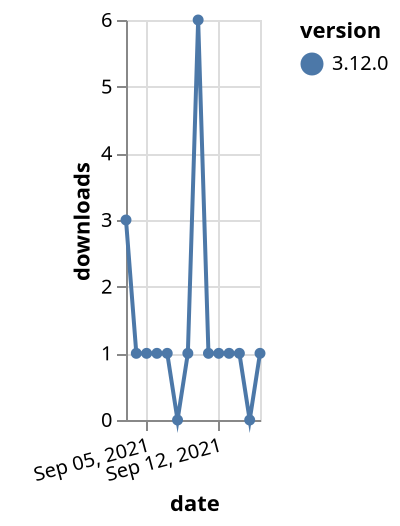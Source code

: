 {"$schema": "https://vega.github.io/schema/vega-lite/v5.json", "description": "A simple bar chart with embedded data.", "data": {"values": [{"date": "2021-09-03", "total": 500, "delta": 3, "version": "3.12.0"}, {"date": "2021-09-04", "total": 501, "delta": 1, "version": "3.12.0"}, {"date": "2021-09-05", "total": 502, "delta": 1, "version": "3.12.0"}, {"date": "2021-09-06", "total": 503, "delta": 1, "version": "3.12.0"}, {"date": "2021-09-07", "total": 504, "delta": 1, "version": "3.12.0"}, {"date": "2021-09-08", "total": 504, "delta": 0, "version": "3.12.0"}, {"date": "2021-09-09", "total": 505, "delta": 1, "version": "3.12.0"}, {"date": "2021-09-10", "total": 511, "delta": 6, "version": "3.12.0"}, {"date": "2021-09-11", "total": 512, "delta": 1, "version": "3.12.0"}, {"date": "2021-09-12", "total": 513, "delta": 1, "version": "3.12.0"}, {"date": "2021-09-13", "total": 514, "delta": 1, "version": "3.12.0"}, {"date": "2021-09-14", "total": 515, "delta": 1, "version": "3.12.0"}, {"date": "2021-09-15", "total": 515, "delta": 0, "version": "3.12.0"}, {"date": "2021-09-16", "total": 516, "delta": 1, "version": "3.12.0"}]}, "width": "container", "mark": {"type": "line", "point": {"filled": true}}, "encoding": {"x": {"field": "date", "type": "temporal", "timeUnit": "yearmonthdate", "title": "date", "axis": {"labelAngle": -15}}, "y": {"field": "delta", "type": "quantitative", "title": "downloads"}, "color": {"field": "version", "type": "nominal"}, "tooltip": {"field": "delta"}}}